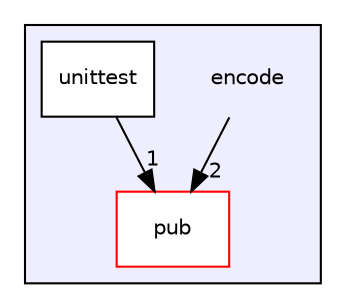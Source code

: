 digraph "encode" {
  compound=true
  node [ fontsize="10", fontname="Helvetica"];
  edge [ labelfontsize="10", labelfontname="Helvetica"];
  subgraph clusterdir_48909329bd999f2756b8cf9b0f3fd37c {
    graph [ bgcolor="#eeeeff", pencolor="black", label="" URL="dir_48909329bd999f2756b8cf9b0f3fd37c.html"];
    dir_48909329bd999f2756b8cf9b0f3fd37c [shape=plaintext label="encode"];
  dir_0d5e37b427f7864f182dc5669cf19072 [shape=box label="pub" fillcolor="white" style="filled" color="red" URL="dir_0d5e37b427f7864f182dc5669cf19072.html"];
  dir_00d05906cabeabcbedcba84e56737955 [shape=box label="unittest" fillcolor="white" style="filled" URL="dir_00d05906cabeabcbedcba84e56737955.html"];
  }
  dir_48909329bd999f2756b8cf9b0f3fd37c->dir_0d5e37b427f7864f182dc5669cf19072 [headlabel="2", labeldistance=1.5 headhref="dir_000004_000006.html"];
  dir_00d05906cabeabcbedcba84e56737955->dir_0d5e37b427f7864f182dc5669cf19072 [headlabel="1", labeldistance=1.5 headhref="dir_000005_000006.html"];
}
